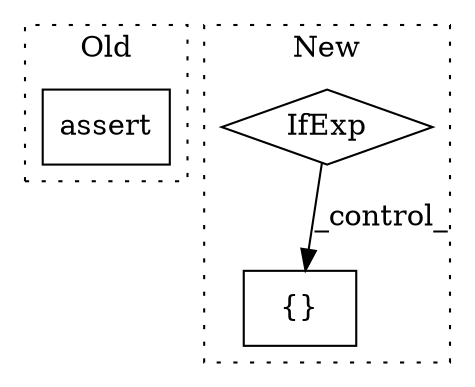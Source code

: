 digraph G {
subgraph cluster0 {
1 [label="assert" a="65" s="18477" l="7" shape="box"];
label = "Old";
style="dotted";
}
subgraph cluster1 {
2 [label="IfExp" a="51" s="17083,17110" l="4,6" shape="diamond"];
3 [label="{}" a="59" s="17065,17082" l="1,0" shape="box"];
label = "New";
style="dotted";
}
2 -> 3 [label="_control_"];
}